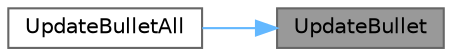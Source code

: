 digraph "UpdateBullet"
{
 // LATEX_PDF_SIZE
  bgcolor="transparent";
  edge [fontname=Helvetica,fontsize=10,labelfontname=Helvetica,labelfontsize=10];
  node [fontname=Helvetica,fontsize=10,shape=box,height=0.2,width=0.4];
  rankdir="RL";
  Node1 [label="UpdateBullet",height=0.2,width=0.4,color="gray40", fillcolor="grey60", style="filled", fontcolor="black",tooltip=" "];
  Node1 -> Node2 [dir="back",color="steelblue1",style="solid"];
  Node2 [label="UpdateBulletAll",height=0.2,width=0.4,color="grey40", fillcolor="white", style="filled",URL="$main_8c.html#a84acced0d2e89231ccd8fb71a62ce1d6",tooltip=" "];
}

